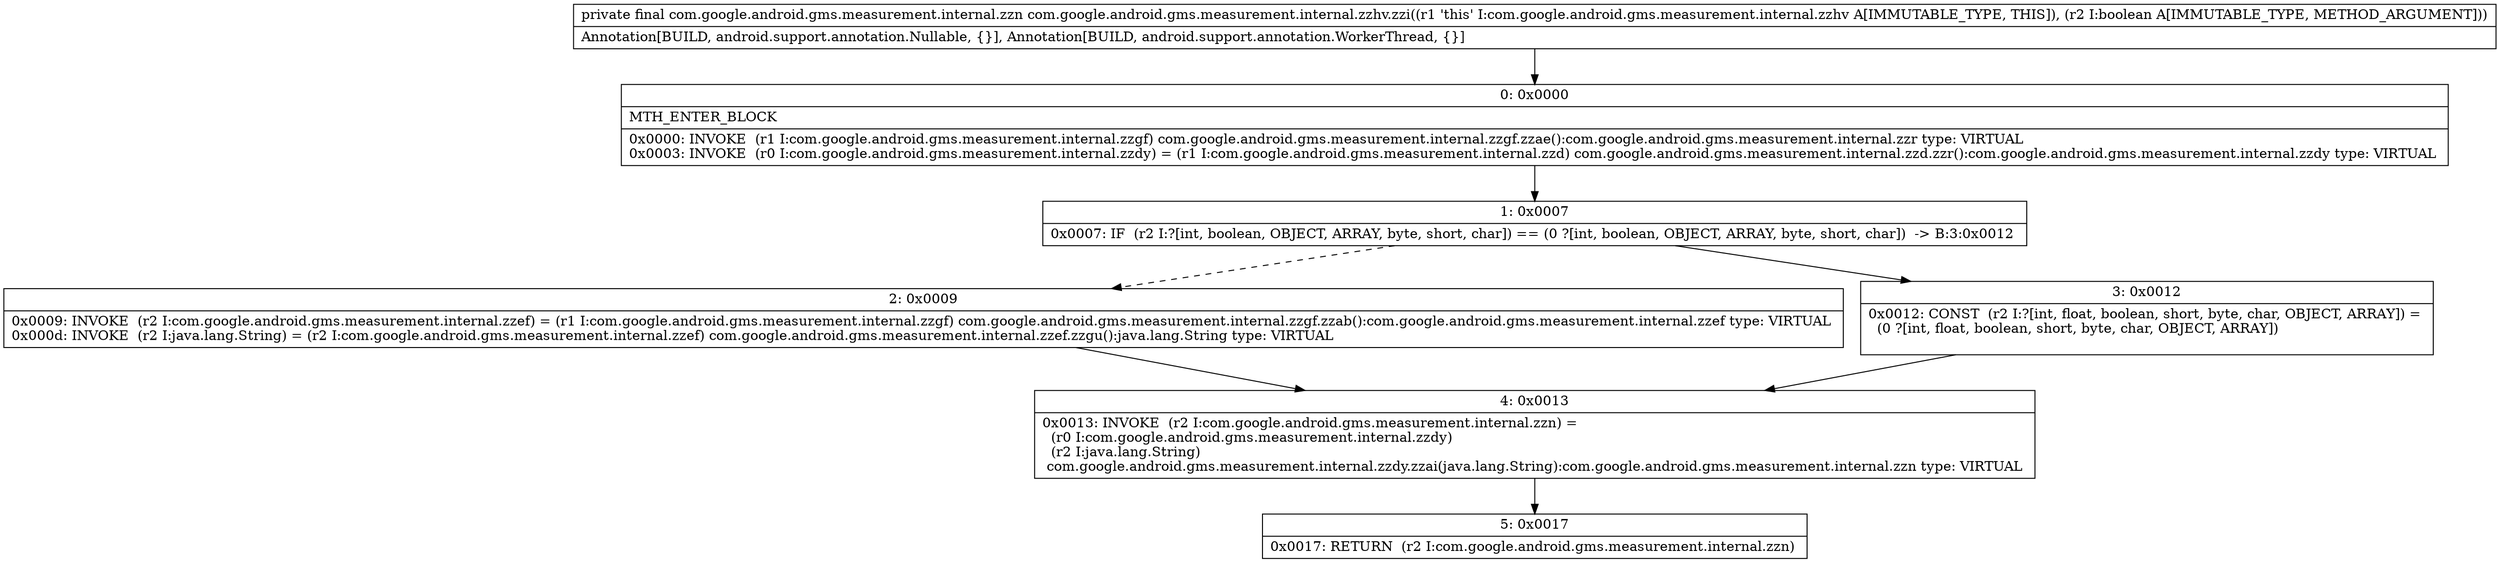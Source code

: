 digraph "CFG forcom.google.android.gms.measurement.internal.zzhv.zzi(Z)Lcom\/google\/android\/gms\/measurement\/internal\/zzn;" {
Node_0 [shape=record,label="{0\:\ 0x0000|MTH_ENTER_BLOCK\l|0x0000: INVOKE  (r1 I:com.google.android.gms.measurement.internal.zzgf) com.google.android.gms.measurement.internal.zzgf.zzae():com.google.android.gms.measurement.internal.zzr type: VIRTUAL \l0x0003: INVOKE  (r0 I:com.google.android.gms.measurement.internal.zzdy) = (r1 I:com.google.android.gms.measurement.internal.zzd) com.google.android.gms.measurement.internal.zzd.zzr():com.google.android.gms.measurement.internal.zzdy type: VIRTUAL \l}"];
Node_1 [shape=record,label="{1\:\ 0x0007|0x0007: IF  (r2 I:?[int, boolean, OBJECT, ARRAY, byte, short, char]) == (0 ?[int, boolean, OBJECT, ARRAY, byte, short, char])  \-\> B:3:0x0012 \l}"];
Node_2 [shape=record,label="{2\:\ 0x0009|0x0009: INVOKE  (r2 I:com.google.android.gms.measurement.internal.zzef) = (r1 I:com.google.android.gms.measurement.internal.zzgf) com.google.android.gms.measurement.internal.zzgf.zzab():com.google.android.gms.measurement.internal.zzef type: VIRTUAL \l0x000d: INVOKE  (r2 I:java.lang.String) = (r2 I:com.google.android.gms.measurement.internal.zzef) com.google.android.gms.measurement.internal.zzef.zzgu():java.lang.String type: VIRTUAL \l}"];
Node_3 [shape=record,label="{3\:\ 0x0012|0x0012: CONST  (r2 I:?[int, float, boolean, short, byte, char, OBJECT, ARRAY]) = \l  (0 ?[int, float, boolean, short, byte, char, OBJECT, ARRAY])\l \l}"];
Node_4 [shape=record,label="{4\:\ 0x0013|0x0013: INVOKE  (r2 I:com.google.android.gms.measurement.internal.zzn) = \l  (r0 I:com.google.android.gms.measurement.internal.zzdy)\l  (r2 I:java.lang.String)\l com.google.android.gms.measurement.internal.zzdy.zzai(java.lang.String):com.google.android.gms.measurement.internal.zzn type: VIRTUAL \l}"];
Node_5 [shape=record,label="{5\:\ 0x0017|0x0017: RETURN  (r2 I:com.google.android.gms.measurement.internal.zzn) \l}"];
MethodNode[shape=record,label="{private final com.google.android.gms.measurement.internal.zzn com.google.android.gms.measurement.internal.zzhv.zzi((r1 'this' I:com.google.android.gms.measurement.internal.zzhv A[IMMUTABLE_TYPE, THIS]), (r2 I:boolean A[IMMUTABLE_TYPE, METHOD_ARGUMENT]))  | Annotation[BUILD, android.support.annotation.Nullable, \{\}], Annotation[BUILD, android.support.annotation.WorkerThread, \{\}]\l}"];
MethodNode -> Node_0;
Node_0 -> Node_1;
Node_1 -> Node_2[style=dashed];
Node_1 -> Node_3;
Node_2 -> Node_4;
Node_3 -> Node_4;
Node_4 -> Node_5;
}

